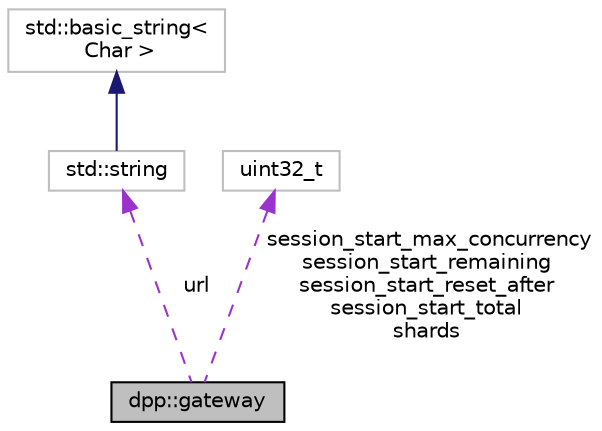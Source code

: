 digraph "dpp::gateway"
{
 // INTERACTIVE_SVG=YES
 // LATEX_PDF_SIZE
  bgcolor="transparent";
  edge [fontname="Helvetica",fontsize="10",labelfontname="Helvetica",labelfontsize="10"];
  node [fontname="Helvetica",fontsize="10",shape=record];
  Node1 [label="dpp::gateway",height=0.2,width=0.4,color="black", fillcolor="grey75", style="filled", fontcolor="black",tooltip="Represents the various information from the 'get gateway bot' api call."];
  Node2 -> Node1 [dir="back",color="darkorchid3",fontsize="10",style="dashed",label=" url" ,fontname="Helvetica"];
  Node2 [label="std::string",height=0.2,width=0.4,color="grey75",tooltip=" "];
  Node3 -> Node2 [dir="back",color="midnightblue",fontsize="10",style="solid",fontname="Helvetica"];
  Node3 [label="std::basic_string\<\l Char \>",height=0.2,width=0.4,color="grey75",tooltip=" "];
  Node4 -> Node1 [dir="back",color="darkorchid3",fontsize="10",style="dashed",label=" session_start_max_concurrency\nsession_start_remaining\nsession_start_reset_after\nsession_start_total\nshards" ,fontname="Helvetica"];
  Node4 [label="uint32_t",height=0.2,width=0.4,color="grey75",tooltip=" "];
}
